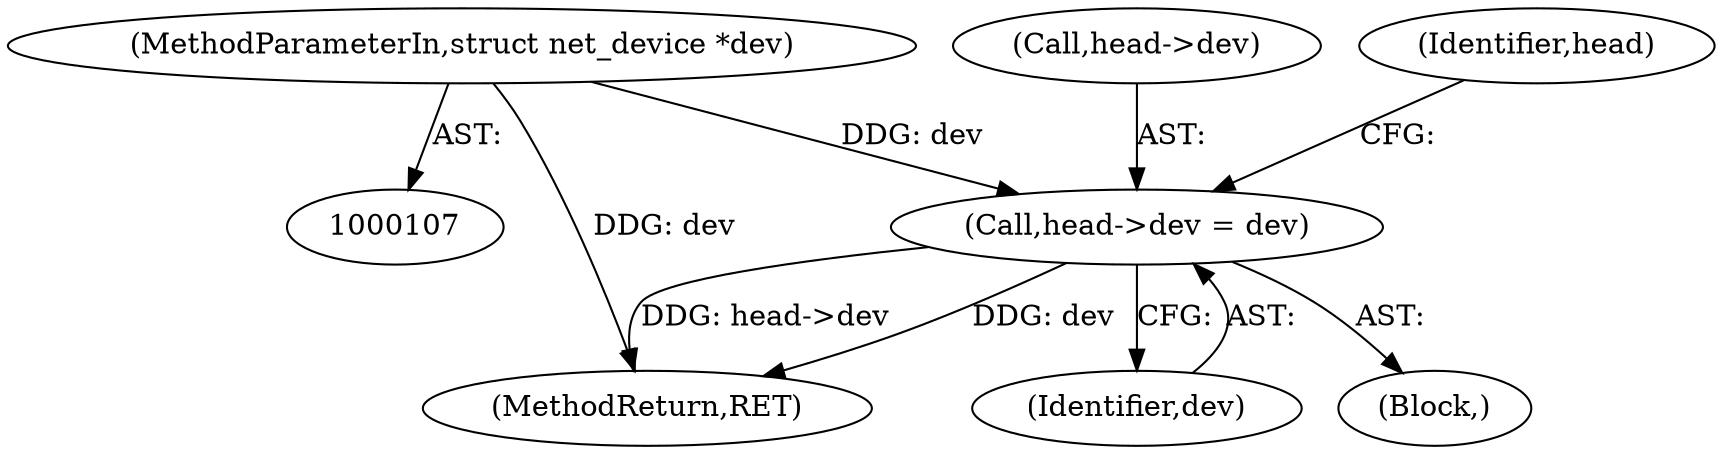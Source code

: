 digraph "0_linux_9e2dcf72023d1447f09c47d77c99b0c49659e5ce_0@pointer" {
"1000109" [label="(MethodParameterIn,struct net_device *dev)"];
"1000443" [label="(Call,head->dev = dev)"];
"1000444" [label="(Call,head->dev)"];
"1000450" [label="(Identifier,head)"];
"1000556" [label="(MethodReturn,RET)"];
"1000109" [label="(MethodParameterIn,struct net_device *dev)"];
"1000447" [label="(Identifier,dev)"];
"1000443" [label="(Call,head->dev = dev)"];
"1000110" [label="(Block,)"];
"1000109" -> "1000107"  [label="AST: "];
"1000109" -> "1000556"  [label="DDG: dev"];
"1000109" -> "1000443"  [label="DDG: dev"];
"1000443" -> "1000110"  [label="AST: "];
"1000443" -> "1000447"  [label="CFG: "];
"1000444" -> "1000443"  [label="AST: "];
"1000447" -> "1000443"  [label="AST: "];
"1000450" -> "1000443"  [label="CFG: "];
"1000443" -> "1000556"  [label="DDG: dev"];
"1000443" -> "1000556"  [label="DDG: head->dev"];
}
